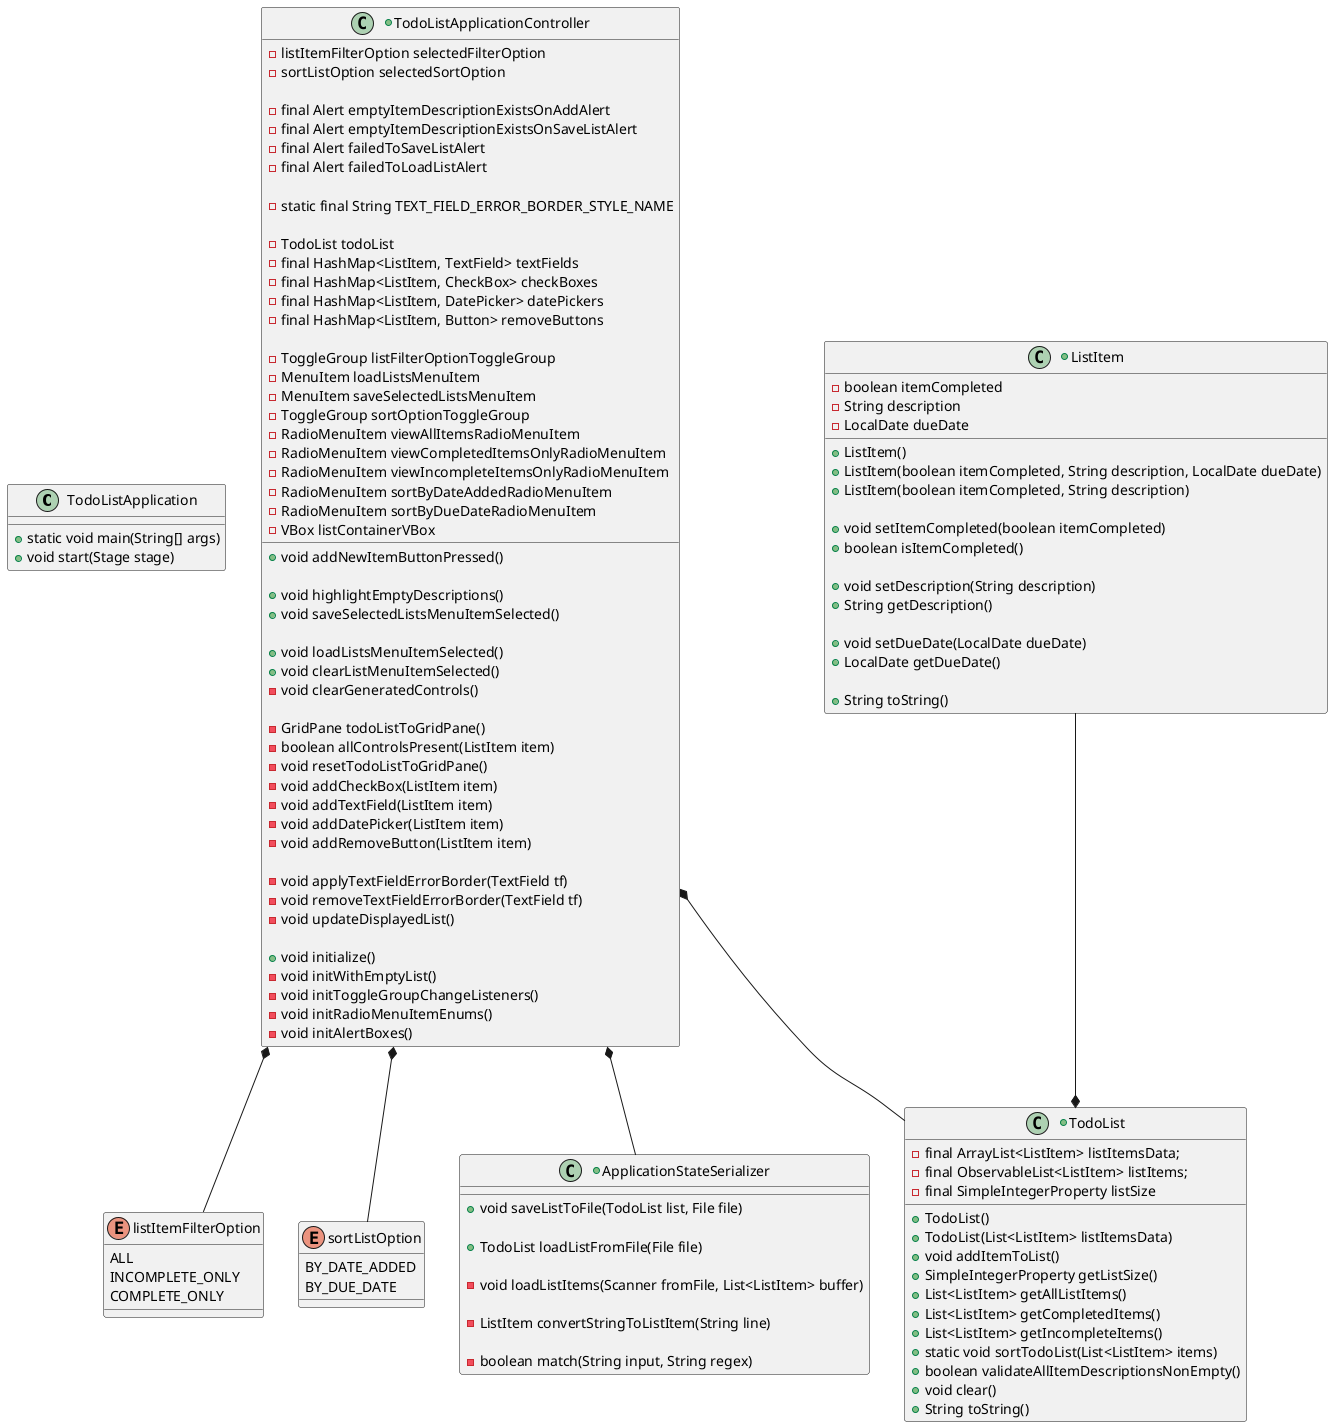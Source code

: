 @startuml
'https://plantuml.com/class-diagram

class TodoListApplication
{
    +static void main(String[] args)
    +void start(Stage stage)
}

+class TodoListApplicationController
{
    -listItemFilterOption selectedFilterOption
    -sortListOption selectedSortOption

    -final Alert emptyItemDescriptionExistsOnAddAlert
    -final Alert emptyItemDescriptionExistsOnSaveListAlert
    -final Alert failedToSaveListAlert
    -final Alert failedToLoadListAlert

    -static final String TEXT_FIELD_ERROR_BORDER_STYLE_NAME

    -TodoList todoList
    -final HashMap<ListItem, TextField> textFields
    -final HashMap<ListItem, CheckBox> checkBoxes
    -final HashMap<ListItem, DatePicker> datePickers
    -final HashMap<ListItem, Button> removeButtons

    -ToggleGroup listFilterOptionToggleGroup
    -MenuItem loadListsMenuItem
    -MenuItem saveSelectedListsMenuItem
    -ToggleGroup sortOptionToggleGroup
    -RadioMenuItem viewAllItemsRadioMenuItem
    -RadioMenuItem viewCompletedItemsOnlyRadioMenuItem
    -RadioMenuItem viewIncompleteItemsOnlyRadioMenuItem
    -RadioMenuItem sortByDateAddedRadioMenuItem
    -RadioMenuItem sortByDueDateRadioMenuItem
    -VBox listContainerVBox

    +void addNewItemButtonPressed()

    +void highlightEmptyDescriptions()
    +void saveSelectedListsMenuItemSelected()

    +void loadListsMenuItemSelected()
    +void clearListMenuItemSelected()
    -void clearGeneratedControls()

    -GridPane todoListToGridPane()
    -boolean allControlsPresent(ListItem item)
    -void resetTodoListToGridPane()
    -void addCheckBox(ListItem item)
    -void addTextField(ListItem item)
    -void addDatePicker(ListItem item)
    -void addRemoveButton(ListItem item)

    -void applyTextFieldErrorBorder(TextField tf)
    -void removeTextFieldErrorBorder(TextField tf)
    -void updateDisplayedList()

    +void initialize()
    -void initWithEmptyList()
    -void initToggleGroupChangeListeners()
    -void initRadioMenuItemEnums()
    -void initAlertBoxes()
}

enum listItemFilterOption
{
    ALL
    INCOMPLETE_ONLY
    COMPLETE_ONLY
}

enum sortListOption
{
    BY_DATE_ADDED
    BY_DUE_DATE
}

+class ListItem
{
    -boolean itemCompleted
    -String description
    -LocalDate dueDate

    +ListItem()
    +ListItem(boolean itemCompleted, String description, LocalDate dueDate)
    +ListItem(boolean itemCompleted, String description)

    +void setItemCompleted(boolean itemCompleted)
    +boolean isItemCompleted()
    
    +void setDescription(String description)
    +String getDescription()
    
    +void setDueDate(LocalDate dueDate)
    +LocalDate getDueDate()
    
    +String toString()
}

+class TodoList
{
    -final ArrayList<ListItem> listItemsData;
    -final ObservableList<ListItem> listItems;
    -final SimpleIntegerProperty listSize
    
    +TodoList()
    +TodoList(List<ListItem> listItemsData)
    +void addItemToList()
    +SimpleIntegerProperty getListSize()
    +List<ListItem> getAllListItems()
    +List<ListItem> getCompletedItems()
    +List<ListItem> getIncompleteItems()
    +static void sortTodoList(List<ListItem> items)
    +boolean validateAllItemDescriptionsNonEmpty()
    +void clear()
    +String toString()
}

+class ApplicationStateSerializer
{
    +void saveListToFile(TodoList list, File file)

    +TodoList loadListFromFile(File file)

    -void loadListItems(Scanner fromFile, List<ListItem> buffer)
    
    -ListItem convertStringToListItem(String line)
    
    -boolean match(String input, String regex)
}

TodoListApplicationController *-- ApplicationStateSerializer
ListItem --* TodoList
TodoListApplicationController *-- TodoList

TodoListApplicationController *-- listItemFilterOption
TodoListApplicationController *-- sortListOption

@enduml